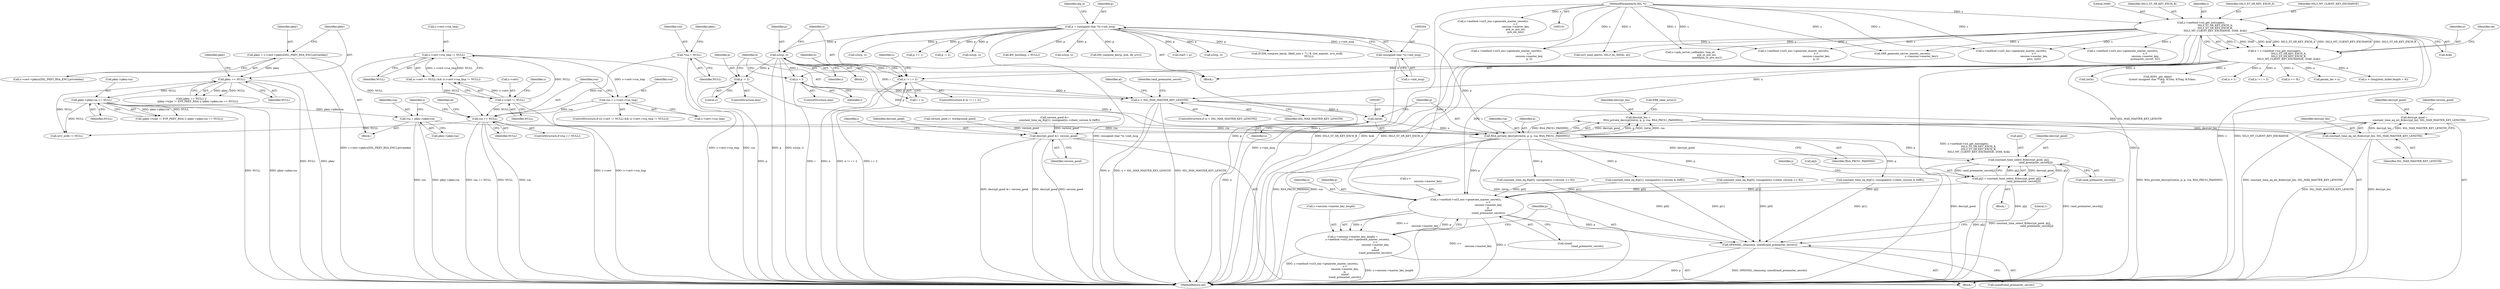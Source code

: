 digraph "0_openssl_3c66a669dfc7b3792f7af0758ea26fe8502ce70c@API" {
"1000394" [label="(Call,decrypt_good =\n            constant_time_eq_int_8(decrypt_len, SSL_MAX_MASTER_KEY_LENGTH))"];
"1000396" [label="(Call,constant_time_eq_int_8(decrypt_len, SSL_MAX_MASTER_KEY_LENGTH))"];
"1000383" [label="(Call,decrypt_len =\n            RSA_private_decrypt((int)n, p, p, rsa, RSA_PKCS1_PADDING))"];
"1000385" [label="(Call,RSA_private_decrypt((int)n, p, p, rsa, RSA_PKCS1_PADDING))"];
"1000386" [label="(Call,(int)n)"];
"1000364" [label="(Call,n < SSL_MAX_MASTER_KEY_LENGTH)"];
"1000360" [label="(Call,n = i)"];
"1000330" [label="(Call,n2s(p, i))"];
"1000201" [label="(Call,p = (unsigned char *)s->init_msg)"];
"1000203" [label="(Call,(unsigned char *)s->init_msg)"];
"1000184" [label="(Call,n = s->method->ssl_get_message(s,\n                                   SSL3_ST_SR_KEY_EXCH_A,\n                                   SSL3_ST_SR_KEY_EXCH_B,\n                                   SSL3_MT_CLIENT_KEY_EXCHANGE, 2048, &ok))"];
"1000186" [label="(Call,s->method->ssl_get_message(s,\n                                   SSL3_ST_SR_KEY_EXCH_A,\n                                   SSL3_ST_SR_KEY_EXCH_B,\n                                   SSL3_MT_CLIENT_KEY_EXCHANGE, 2048, &ok))"];
"1000142" [label="(MethodParameterIn,SSL *s)"];
"1000334" [label="(Call,n != i + 2)"];
"1000356" [label="(Call,p -= 2)"];
"1000310" [label="(Call,rsa = pkey->pkey.rsa)"];
"1000295" [label="(Call,pkey->pkey.rsa == NULL)"];
"1000286" [label="(Call,pkey == NULL)"];
"1000273" [label="(Call,pkey = s->cert->pkeys[SSL_PKEY_RSA_ENC].privatekey)"];
"1000260" [label="(Call,rsa == NULL)"];
"1000252" [label="(Call,rsa = s->cert->rsa_tmp)"];
"1000245" [label="(Call,s->cert->rsa_tmp != NULL)"];
"1000240" [label="(Call,s->cert != NULL)"];
"1000151" [label="(Call,*rsa = NULL)"];
"1000462" [label="(Call,decrypt_good &= version_good)"];
"1000480" [label="(Call,constant_time_select_8(decrypt_good, p[j],\n                                          rand_premaster_secret[j]))"];
"1000476" [label="(Call,p[j] = constant_time_select_8(decrypt_good, p[j],\n                                          rand_premaster_secret[j]))"];
"1000494" [label="(Call,s->method->ssl3_enc->generate_master_secret(s,\n                                                        s->\n                                                        session->master_key,\n                                                        p,\n                                                        sizeof\n                                                        (rand_premaster_secret)))"];
"1000488" [label="(Call,s->session->master_key_length =\n            s->method->ssl3_enc->generate_master_secret(s,\n                                                        s->\n                                                        session->master_key,\n                                                        p,\n                                                        sizeof\n                                                        (rand_premaster_secret)))"];
"1000504" [label="(Call,OPENSSL_cleanse(p, sizeof(rand_premaster_secret)))"];
"1002148" [label="(Call,srvr_ecdh != NULL)"];
"1000241" [label="(Call,s->cert)"];
"1000254" [label="(Call,s->cert->rsa_tmp)"];
"1002056" [label="(Call,start = p)"];
"1001566" [label="(Call,n2s(p, i))"];
"1000355" [label="(ControlStructure,else)"];
"1000383" [label="(Call,decrypt_len =\n            RSA_private_decrypt((int)n, p, p, rsa, RSA_PKCS1_PADDING))"];
"1000435" [label="(Call,constant_time_eq_8(p[0], (unsigned)(s->version >> 8)))"];
"1000494" [label="(Call,s->method->ssl3_enc->generate_master_secret(s,\n                                                        s->\n                                                        session->master_key,\n                                                        p,\n                                                        sizeof\n                                                        (rand_premaster_secret)))"];
"1000321" [label="(Identifier,s)"];
"1000482" [label="(Call,p[j])"];
"1000332" [label="(Identifier,i)"];
"1000152" [label="(Identifier,rsa)"];
"1000481" [label="(Identifier,decrypt_good)"];
"1001475" [label="(Call,ECDH_compute_key(p, (field_size + 7) / 8, clnt_ecpoint, srvr_ecdh,\n                             NULL))"];
"1000495" [label="(Identifier,s)"];
"1000262" [label="(Identifier,NULL)"];
"1000489" [label="(Call,s->session->master_key_length)"];
"1000344" [label="(Identifier,s)"];
"1001570" [label="(Call,n != i + 2)"];
"1000331" [label="(Identifier,p)"];
"1000463" [label="(Identifier,decrypt_good)"];
"1001616" [label="(Call,s->psk_server_callback(s, tmp_id,\n                                         psk_or_pre_ms,\n                                         sizeof(psk_or_pre_ms)))"];
"1000246" [label="(Call,s->cert->rsa_tmp)"];
"1000289" [label="(Call,(pkey->type != EVP_PKEY_RSA) || (pkey->pkey.rsa == NULL))"];
"1000188" [label="(Identifier,SSL3_ST_SR_KEY_EXCH_A)"];
"1000259" [label="(ControlStructure,if (rsa == NULL))"];
"1000356" [label="(Call,p -= 2)"];
"1000333" [label="(ControlStructure,if (n != i + 2))"];
"1000311" [label="(Identifier,rsa)"];
"1000292" [label="(Identifier,pkey)"];
"1000275" [label="(Call,s->cert->pkeys[SSL_PKEY_RSA_ENC].privatekey)"];
"1000394" [label="(Call,decrypt_good =\n            constant_time_eq_int_8(decrypt_len, SSL_MAX_MASTER_KEY_LENGTH))"];
"1000505" [label="(Identifier,p)"];
"1000310" [label="(Call,rsa = pkey->pkey.rsa)"];
"1002136" [label="(Literal,1)"];
"1000245" [label="(Call,s->cert->rsa_tmp != NULL)"];
"1000329" [label="(Block,)"];
"1000393" [label="(Call,ERR_clear_error())"];
"1000474" [label="(Identifier,j)"];
"1000501" [label="(Identifier,p)"];
"1000398" [label="(Identifier,SSL_MAX_MASTER_KEY_LENGTH)"];
"1000205" [label="(Call,s->init_msg)"];
"1000203" [label="(Call,(unsigned char *)s->init_msg)"];
"1000335" [label="(Identifier,n)"];
"1000287" [label="(Identifier,pkey)"];
"1000244" [label="(Identifier,NULL)"];
"1000476" [label="(Call,p[j] = constant_time_select_8(decrypt_good, p[j],\n                                          rand_premaster_secret[j]))"];
"1000190" [label="(Identifier,SSL3_MT_CLIENT_KEY_EXCHANGE)"];
"1000462" [label="(Call,decrypt_good &= version_good)"];
"1000459" [label="(Call,version_good |= workaround_good)"];
"1000334" [label="(Call,n != i + 2)"];
"1000788" [label="(Call,s->method->ssl3_enc->generate_master_secret(s,\n                                                        s->\n                                                        session->master_key,\n                                                        p, i))"];
"1000261" [label="(Identifier,rsa)"];
"1000358" [label="(Literal,2)"];
"1000202" [label="(Identifier,p)"];
"1000143" [label="(Block,)"];
"1001525" [label="(Call,s->method->ssl3_enc->generate_master_secret(s,\n                                                        s->\n                                                        session->master_key,\n                                                        p, i))"];
"1000285" [label="(Call,(pkey == NULL) ||\n                (pkey->type != EVP_PKEY_RSA) || (pkey->pkey.rsa == NULL))"];
"1000475" [label="(Block,)"];
"1000184" [label="(Call,n = s->method->ssl_get_message(s,\n                                   SSL3_ST_SR_KEY_EXCH_A,\n                                   SSL3_ST_SR_KEY_EXCH_B,\n                                   SSL3_MT_CLIENT_KEY_EXCHANGE, 2048, &ok))"];
"1000238" [label="(ControlStructure,if ((s->cert != NULL) && (s->cert->rsa_tmp != NULL)))"];
"1000504" [label="(Call,OPENSSL_cleanse(p, sizeof(rand_premaster_secret)))"];
"1000532" [label="(Call,n2s(p, i))"];
"1000191" [label="(Literal,2048)"];
"1000392" [label="(Identifier,RSA_PKCS1_PADDING)"];
"1000389" [label="(Identifier,p)"];
"1000301" [label="(Identifier,NULL)"];
"1000260" [label="(Call,rsa == NULL)"];
"1000397" [label="(Identifier,decrypt_len)"];
"1000273" [label="(Call,pkey = s->cert->pkeys[SSL_PKEY_RSA_ENC].privatekey)"];
"1001346" [label="(Call,n == 0L)"];
"1000288" [label="(Identifier,NULL)"];
"1001423" [label="(Call,p += 1)"];
"1000395" [label="(Identifier,decrypt_good)"];
"1000251" [label="(Identifier,NULL)"];
"1000575" [label="(Call,p -= 2)"];
"1002083" [label="(Call,s->method->ssl3_enc->generate_master_secret(s,\n                                                        s->\n                                                        session->master_key,\n                                                        premaster_secret, 32))"];
"1000414" [label="(Call,constant_time_eq_8(p[1], (unsigned)(s->client_version & 0xff)))"];
"1000847" [label="(Call,n2s(p, i))"];
"1001811" [label="(Call,param_len > n)"];
"1002138" [label="(Call,ssl3_send_alert(s, SSL3_AL_FATAL, al))"];
"1000192" [label="(Call,&ok)"];
"1000363" [label="(ControlStructure,if (n < SSL_MAX_MASTER_KEY_LENGTH))"];
"1000480" [label="(Call,constant_time_select_8(decrypt_good, p[j],\n                                          rand_premaster_secret[j]))"];
"1000856" [label="(Call,n < (long)(enc_ticket.length + 6))"];
"1000385" [label="(Call,RSA_private_decrypt((int)n, p, p, rsa, RSA_PKCS1_PADDING))"];
"1002163" [label="(MethodReturn,int)"];
"1000198" [label="(Call,(int)n)"];
"1000364" [label="(Call,n < SSL_MAX_MASTER_KEY_LENGTH)"];
"1000186" [label="(Call,s->method->ssl_get_message(s,\n                                   SSL3_ST_SR_KEY_EXCH_A,\n                                   SSL3_ST_SR_KEY_EXCH_B,\n                                   SSL3_MT_CLIENT_KEY_EXCHANGE, 2048, &ok))"];
"1001915" [label="(Call,SRP_generate_server_master_secret(s,\n                                               s->session->master_key))"];
"1000400" [label="(Identifier,version_good)"];
"1000330" [label="(Call,n2s(p, i))"];
"1000362" [label="(Identifier,i)"];
"1000366" [label="(Identifier,SSL_MAX_MASTER_KEY_LENGTH)"];
"1001194" [label="(Call,s->method->ssl3_enc->generate_master_secret(s,\n                                                        s->\n                                                        session->master_key,\n                                                        pms, outl))"];
"1000391" [label="(Identifier,rsa)"];
"1002031" [label="(Call,ASN1_get_object\n            ((const unsigned char **)&p, &Tlen, &Ttag, &Tclass,\n             n))"];
"1000153" [label="(Identifier,NULL)"];
"1000295" [label="(Call,pkey->pkey.rsa == NULL)"];
"1000185" [label="(Identifier,n)"];
"1000412" [label="(Call,version_good &=\n            constant_time_eq_8(p[1], (unsigned)(s->client_version & 0xff)))"];
"1000360" [label="(Call,n = i)"];
"1000265" [label="(Identifier,al)"];
"1000384" [label="(Identifier,decrypt_len)"];
"1000201" [label="(Call,p = (unsigned char *)s->init_msg)"];
"1000725" [label="(Call,BN_bin2bn(p, i, NULL))"];
"1000189" [label="(Identifier,SSL3_ST_SR_KEY_EXCH_B)"];
"1000390" [label="(Identifier,p)"];
"1000272" [label="(Block,)"];
"1000401" [label="(Call,constant_time_eq_8(p[0], (unsigned)(s->client_version >> 8)))"];
"1001802" [label="(Call,n2s(p, i))"];
"1000357" [label="(Identifier,p)"];
"1000223" [label="(Block,)"];
"1000296" [label="(Call,pkey->pkey.rsa)"];
"1000388" [label="(Identifier,n)"];
"1000274" [label="(Identifier,pkey)"];
"1000485" [label="(Call,rand_premaster_secret[j])"];
"1000448" [label="(Call,constant_time_eq_8(p[1], (unsigned)(s->version & 0xff)))"];
"1000187" [label="(Identifier,s)"];
"1000248" [label="(Identifier,s)"];
"1000488" [label="(Call,s->session->master_key_length =\n            s->method->ssl3_enc->generate_master_secret(s,\n                                                        s->\n                                                        session->master_key,\n                                                        p,\n                                                        sizeof\n                                                        (rand_premaster_secret)))"];
"1000365" [label="(Identifier,n)"];
"1000336" [label="(Call,i + 2)"];
"1000286" [label="(Call,pkey == NULL)"];
"1000464" [label="(Identifier,version_good)"];
"1000386" [label="(Call,(int)n)"];
"1000252" [label="(Call,rsa = s->cert->rsa_tmp)"];
"1000502" [label="(Call,sizeof\n                                                        (rand_premaster_secret))"];
"1000361" [label="(Identifier,n)"];
"1000496" [label="(Call,s->\n                                                        session->master_key)"];
"1000209" [label="(Identifier,alg_k)"];
"1000151" [label="(Call,*rsa = NULL)"];
"1000369" [label="(Identifier,al)"];
"1000253" [label="(Identifier,rsa)"];
"1000506" [label="(Call,sizeof(rand_premaster_secret))"];
"1000477" [label="(Call,p[j])"];
"1000240" [label="(Call,s->cert != NULL)"];
"1000396" [label="(Call,constant_time_eq_int_8(decrypt_len, SSL_MAX_MASTER_KEY_LENGTH))"];
"1000312" [label="(Call,pkey->pkey.rsa)"];
"1000467" [label="(Identifier,j)"];
"1000142" [label="(MethodParameterIn,SSL *s)"];
"1000359" [label="(ControlStructure,else)"];
"1000156" [label="(Identifier,pkey)"];
"1000378" [label="(Identifier,rand_premaster_secret)"];
"1000196" [label="(Identifier,ok)"];
"1000528" [label="(Call,n > 1)"];
"1000740" [label="(Call,DH_compute_key(p, pub, dh_srvr))"];
"1001773" [label="(Call,s->method->ssl3_enc->generate_master_secret(s,\n                                                        s->\n                                                        session->master_key,\n                                                        psk_or_pre_ms,\n                                                        pre_ms_len))"];
"1000239" [label="(Call,(s->cert != NULL) && (s->cert->rsa_tmp != NULL))"];
"1000394" -> "1000223"  [label="AST: "];
"1000394" -> "1000396"  [label="CFG: "];
"1000395" -> "1000394"  [label="AST: "];
"1000396" -> "1000394"  [label="AST: "];
"1000400" -> "1000394"  [label="CFG: "];
"1000394" -> "1002163"  [label="DDG: constant_time_eq_int_8(decrypt_len, SSL_MAX_MASTER_KEY_LENGTH)"];
"1000396" -> "1000394"  [label="DDG: decrypt_len"];
"1000396" -> "1000394"  [label="DDG: SSL_MAX_MASTER_KEY_LENGTH"];
"1000394" -> "1000462"  [label="DDG: decrypt_good"];
"1000396" -> "1000398"  [label="CFG: "];
"1000397" -> "1000396"  [label="AST: "];
"1000398" -> "1000396"  [label="AST: "];
"1000396" -> "1002163"  [label="DDG: decrypt_len"];
"1000396" -> "1002163"  [label="DDG: SSL_MAX_MASTER_KEY_LENGTH"];
"1000383" -> "1000396"  [label="DDG: decrypt_len"];
"1000364" -> "1000396"  [label="DDG: SSL_MAX_MASTER_KEY_LENGTH"];
"1000383" -> "1000223"  [label="AST: "];
"1000383" -> "1000385"  [label="CFG: "];
"1000384" -> "1000383"  [label="AST: "];
"1000385" -> "1000383"  [label="AST: "];
"1000393" -> "1000383"  [label="CFG: "];
"1000383" -> "1002163"  [label="DDG: RSA_private_decrypt((int)n, p, p, rsa, RSA_PKCS1_PADDING)"];
"1000385" -> "1000383"  [label="DDG: p"];
"1000385" -> "1000383"  [label="DDG: (int)n"];
"1000385" -> "1000383"  [label="DDG: rsa"];
"1000385" -> "1000383"  [label="DDG: RSA_PKCS1_PADDING"];
"1000385" -> "1000392"  [label="CFG: "];
"1000386" -> "1000385"  [label="AST: "];
"1000389" -> "1000385"  [label="AST: "];
"1000390" -> "1000385"  [label="AST: "];
"1000391" -> "1000385"  [label="AST: "];
"1000392" -> "1000385"  [label="AST: "];
"1000385" -> "1002163"  [label="DDG: RSA_PKCS1_PADDING"];
"1000385" -> "1002163"  [label="DDG: rsa"];
"1000385" -> "1002163"  [label="DDG: (int)n"];
"1000386" -> "1000385"  [label="DDG: n"];
"1000330" -> "1000385"  [label="DDG: p"];
"1000356" -> "1000385"  [label="DDG: p"];
"1000201" -> "1000385"  [label="DDG: p"];
"1000310" -> "1000385"  [label="DDG: rsa"];
"1000260" -> "1000385"  [label="DDG: rsa"];
"1000385" -> "1000401"  [label="DDG: p"];
"1000385" -> "1000414"  [label="DDG: p"];
"1000385" -> "1000435"  [label="DDG: p"];
"1000385" -> "1000448"  [label="DDG: p"];
"1000385" -> "1000480"  [label="DDG: p"];
"1000385" -> "1000494"  [label="DDG: p"];
"1000386" -> "1000388"  [label="CFG: "];
"1000387" -> "1000386"  [label="AST: "];
"1000388" -> "1000386"  [label="AST: "];
"1000389" -> "1000386"  [label="CFG: "];
"1000386" -> "1002163"  [label="DDG: n"];
"1000364" -> "1000386"  [label="DDG: n"];
"1000364" -> "1000363"  [label="AST: "];
"1000364" -> "1000366"  [label="CFG: "];
"1000365" -> "1000364"  [label="AST: "];
"1000366" -> "1000364"  [label="AST: "];
"1000369" -> "1000364"  [label="CFG: "];
"1000378" -> "1000364"  [label="CFG: "];
"1000364" -> "1002163"  [label="DDG: n"];
"1000364" -> "1002163"  [label="DDG: n < SSL_MAX_MASTER_KEY_LENGTH"];
"1000364" -> "1002163"  [label="DDG: SSL_MAX_MASTER_KEY_LENGTH"];
"1000360" -> "1000364"  [label="DDG: n"];
"1000184" -> "1000364"  [label="DDG: n"];
"1000334" -> "1000364"  [label="DDG: n"];
"1000360" -> "1000359"  [label="AST: "];
"1000360" -> "1000362"  [label="CFG: "];
"1000361" -> "1000360"  [label="AST: "];
"1000362" -> "1000360"  [label="AST: "];
"1000365" -> "1000360"  [label="CFG: "];
"1000360" -> "1002163"  [label="DDG: i"];
"1000330" -> "1000360"  [label="DDG: i"];
"1000330" -> "1000329"  [label="AST: "];
"1000330" -> "1000332"  [label="CFG: "];
"1000331" -> "1000330"  [label="AST: "];
"1000332" -> "1000330"  [label="AST: "];
"1000335" -> "1000330"  [label="CFG: "];
"1000330" -> "1002163"  [label="DDG: p"];
"1000330" -> "1002163"  [label="DDG: n2s(p, i)"];
"1000201" -> "1000330"  [label="DDG: p"];
"1000330" -> "1000334"  [label="DDG: i"];
"1000330" -> "1000336"  [label="DDG: i"];
"1000330" -> "1000356"  [label="DDG: p"];
"1000201" -> "1000143"  [label="AST: "];
"1000201" -> "1000203"  [label="CFG: "];
"1000202" -> "1000201"  [label="AST: "];
"1000203" -> "1000201"  [label="AST: "];
"1000209" -> "1000201"  [label="CFG: "];
"1000201" -> "1002163"  [label="DDG: (unsigned char *)s->init_msg"];
"1000201" -> "1002163"  [label="DDG: p"];
"1000203" -> "1000201"  [label="DDG: s->init_msg"];
"1000201" -> "1000532"  [label="DDG: p"];
"1000201" -> "1000575"  [label="DDG: p"];
"1000201" -> "1000725"  [label="DDG: p"];
"1000201" -> "1000740"  [label="DDG: p"];
"1000201" -> "1000847"  [label="DDG: p"];
"1000201" -> "1001423"  [label="DDG: p"];
"1000201" -> "1001475"  [label="DDG: p"];
"1000201" -> "1001566"  [label="DDG: p"];
"1000201" -> "1001802"  [label="DDG: p"];
"1000201" -> "1002056"  [label="DDG: p"];
"1000203" -> "1000205"  [label="CFG: "];
"1000204" -> "1000203"  [label="AST: "];
"1000205" -> "1000203"  [label="AST: "];
"1000203" -> "1002163"  [label="DDG: s->init_msg"];
"1000184" -> "1000143"  [label="AST: "];
"1000184" -> "1000186"  [label="CFG: "];
"1000185" -> "1000184"  [label="AST: "];
"1000186" -> "1000184"  [label="AST: "];
"1000196" -> "1000184"  [label="CFG: "];
"1000184" -> "1002163"  [label="DDG: s->method->ssl_get_message(s,\n                                   SSL3_ST_SR_KEY_EXCH_A,\n                                   SSL3_ST_SR_KEY_EXCH_B,\n                                   SSL3_MT_CLIENT_KEY_EXCHANGE, 2048, &ok)"];
"1000184" -> "1002163"  [label="DDG: n"];
"1000186" -> "1000184"  [label="DDG: s"];
"1000186" -> "1000184"  [label="DDG: 2048"];
"1000186" -> "1000184"  [label="DDG: &ok"];
"1000186" -> "1000184"  [label="DDG: SSL3_ST_SR_KEY_EXCH_A"];
"1000186" -> "1000184"  [label="DDG: SSL3_MT_CLIENT_KEY_EXCHANGE"];
"1000186" -> "1000184"  [label="DDG: SSL3_ST_SR_KEY_EXCH_B"];
"1000184" -> "1000198"  [label="DDG: n"];
"1000184" -> "1000334"  [label="DDG: n"];
"1000184" -> "1000528"  [label="DDG: n"];
"1000184" -> "1000856"  [label="DDG: n"];
"1000184" -> "1001346"  [label="DDG: n"];
"1000184" -> "1001570"  [label="DDG: n"];
"1000184" -> "1001811"  [label="DDG: n"];
"1000184" -> "1002031"  [label="DDG: n"];
"1000186" -> "1000192"  [label="CFG: "];
"1000187" -> "1000186"  [label="AST: "];
"1000188" -> "1000186"  [label="AST: "];
"1000189" -> "1000186"  [label="AST: "];
"1000190" -> "1000186"  [label="AST: "];
"1000191" -> "1000186"  [label="AST: "];
"1000192" -> "1000186"  [label="AST: "];
"1000186" -> "1002163"  [label="DDG: SSL3_ST_SR_KEY_EXCH_A"];
"1000186" -> "1002163"  [label="DDG: s"];
"1000186" -> "1002163"  [label="DDG: SSL3_MT_CLIENT_KEY_EXCHANGE"];
"1000186" -> "1002163"  [label="DDG: SSL3_ST_SR_KEY_EXCH_B"];
"1000186" -> "1002163"  [label="DDG: &ok"];
"1000142" -> "1000186"  [label="DDG: s"];
"1000186" -> "1000494"  [label="DDG: s"];
"1000186" -> "1000788"  [label="DDG: s"];
"1000186" -> "1001194"  [label="DDG: s"];
"1000186" -> "1001525"  [label="DDG: s"];
"1000186" -> "1001616"  [label="DDG: s"];
"1000186" -> "1001915"  [label="DDG: s"];
"1000186" -> "1002083"  [label="DDG: s"];
"1000186" -> "1002138"  [label="DDG: s"];
"1000142" -> "1000141"  [label="AST: "];
"1000142" -> "1002163"  [label="DDG: s"];
"1000142" -> "1000494"  [label="DDG: s"];
"1000142" -> "1000788"  [label="DDG: s"];
"1000142" -> "1001194"  [label="DDG: s"];
"1000142" -> "1001525"  [label="DDG: s"];
"1000142" -> "1001616"  [label="DDG: s"];
"1000142" -> "1001773"  [label="DDG: s"];
"1000142" -> "1001915"  [label="DDG: s"];
"1000142" -> "1002083"  [label="DDG: s"];
"1000142" -> "1002138"  [label="DDG: s"];
"1000334" -> "1000333"  [label="AST: "];
"1000334" -> "1000336"  [label="CFG: "];
"1000335" -> "1000334"  [label="AST: "];
"1000336" -> "1000334"  [label="AST: "];
"1000344" -> "1000334"  [label="CFG: "];
"1000361" -> "1000334"  [label="CFG: "];
"1000334" -> "1002163"  [label="DDG: n != i + 2"];
"1000334" -> "1002163"  [label="DDG: i + 2"];
"1000334" -> "1002163"  [label="DDG: n"];
"1000356" -> "1000355"  [label="AST: "];
"1000356" -> "1000358"  [label="CFG: "];
"1000357" -> "1000356"  [label="AST: "];
"1000358" -> "1000356"  [label="AST: "];
"1000365" -> "1000356"  [label="CFG: "];
"1000356" -> "1002163"  [label="DDG: p"];
"1000310" -> "1000272"  [label="AST: "];
"1000310" -> "1000312"  [label="CFG: "];
"1000311" -> "1000310"  [label="AST: "];
"1000312" -> "1000310"  [label="AST: "];
"1000321" -> "1000310"  [label="CFG: "];
"1000310" -> "1002163"  [label="DDG: pkey->pkey.rsa"];
"1000310" -> "1002163"  [label="DDG: rsa"];
"1000295" -> "1000310"  [label="DDG: pkey->pkey.rsa"];
"1000295" -> "1000289"  [label="AST: "];
"1000295" -> "1000301"  [label="CFG: "];
"1000296" -> "1000295"  [label="AST: "];
"1000301" -> "1000295"  [label="AST: "];
"1000289" -> "1000295"  [label="CFG: "];
"1000295" -> "1002163"  [label="DDG: pkey->pkey.rsa"];
"1000295" -> "1002163"  [label="DDG: NULL"];
"1000295" -> "1000289"  [label="DDG: pkey->pkey.rsa"];
"1000295" -> "1000289"  [label="DDG: NULL"];
"1000286" -> "1000295"  [label="DDG: NULL"];
"1000295" -> "1002148"  [label="DDG: NULL"];
"1000286" -> "1000285"  [label="AST: "];
"1000286" -> "1000288"  [label="CFG: "];
"1000287" -> "1000286"  [label="AST: "];
"1000288" -> "1000286"  [label="AST: "];
"1000292" -> "1000286"  [label="CFG: "];
"1000285" -> "1000286"  [label="CFG: "];
"1000286" -> "1002163"  [label="DDG: pkey"];
"1000286" -> "1002163"  [label="DDG: NULL"];
"1000286" -> "1000285"  [label="DDG: pkey"];
"1000286" -> "1000285"  [label="DDG: NULL"];
"1000273" -> "1000286"  [label="DDG: pkey"];
"1000286" -> "1002148"  [label="DDG: NULL"];
"1000273" -> "1000272"  [label="AST: "];
"1000273" -> "1000275"  [label="CFG: "];
"1000274" -> "1000273"  [label="AST: "];
"1000275" -> "1000273"  [label="AST: "];
"1000287" -> "1000273"  [label="CFG: "];
"1000273" -> "1002163"  [label="DDG: s->cert->pkeys[SSL_PKEY_RSA_ENC].privatekey"];
"1000260" -> "1000259"  [label="AST: "];
"1000260" -> "1000262"  [label="CFG: "];
"1000261" -> "1000260"  [label="AST: "];
"1000262" -> "1000260"  [label="AST: "];
"1000265" -> "1000260"  [label="CFG: "];
"1000321" -> "1000260"  [label="CFG: "];
"1000260" -> "1002163"  [label="DDG: rsa == NULL"];
"1000260" -> "1002163"  [label="DDG: NULL"];
"1000260" -> "1002163"  [label="DDG: rsa"];
"1000252" -> "1000260"  [label="DDG: rsa"];
"1000151" -> "1000260"  [label="DDG: rsa"];
"1000245" -> "1000260"  [label="DDG: NULL"];
"1000240" -> "1000260"  [label="DDG: NULL"];
"1000260" -> "1002148"  [label="DDG: NULL"];
"1000252" -> "1000238"  [label="AST: "];
"1000252" -> "1000254"  [label="CFG: "];
"1000253" -> "1000252"  [label="AST: "];
"1000254" -> "1000252"  [label="AST: "];
"1000261" -> "1000252"  [label="CFG: "];
"1000252" -> "1002163"  [label="DDG: s->cert->rsa_tmp"];
"1000245" -> "1000252"  [label="DDG: s->cert->rsa_tmp"];
"1000245" -> "1000239"  [label="AST: "];
"1000245" -> "1000251"  [label="CFG: "];
"1000246" -> "1000245"  [label="AST: "];
"1000251" -> "1000245"  [label="AST: "];
"1000239" -> "1000245"  [label="CFG: "];
"1000245" -> "1002163"  [label="DDG: s->cert->rsa_tmp"];
"1000245" -> "1000239"  [label="DDG: s->cert->rsa_tmp"];
"1000245" -> "1000239"  [label="DDG: NULL"];
"1000240" -> "1000245"  [label="DDG: NULL"];
"1000240" -> "1000239"  [label="AST: "];
"1000240" -> "1000244"  [label="CFG: "];
"1000241" -> "1000240"  [label="AST: "];
"1000244" -> "1000240"  [label="AST: "];
"1000248" -> "1000240"  [label="CFG: "];
"1000239" -> "1000240"  [label="CFG: "];
"1000240" -> "1002163"  [label="DDG: s->cert"];
"1000240" -> "1000239"  [label="DDG: s->cert"];
"1000240" -> "1000239"  [label="DDG: NULL"];
"1000151" -> "1000143"  [label="AST: "];
"1000151" -> "1000153"  [label="CFG: "];
"1000152" -> "1000151"  [label="AST: "];
"1000153" -> "1000151"  [label="AST: "];
"1000156" -> "1000151"  [label="CFG: "];
"1000151" -> "1002163"  [label="DDG: rsa"];
"1000462" -> "1000223"  [label="AST: "];
"1000462" -> "1000464"  [label="CFG: "];
"1000463" -> "1000462"  [label="AST: "];
"1000464" -> "1000462"  [label="AST: "];
"1000467" -> "1000462"  [label="CFG: "];
"1000462" -> "1002163"  [label="DDG: decrypt_good"];
"1000462" -> "1002163"  [label="DDG: version_good"];
"1000462" -> "1002163"  [label="DDG: decrypt_good &= version_good"];
"1000459" -> "1000462"  [label="DDG: version_good"];
"1000412" -> "1000462"  [label="DDG: version_good"];
"1000462" -> "1000480"  [label="DDG: decrypt_good"];
"1000480" -> "1000476"  [label="AST: "];
"1000480" -> "1000485"  [label="CFG: "];
"1000481" -> "1000480"  [label="AST: "];
"1000482" -> "1000480"  [label="AST: "];
"1000485" -> "1000480"  [label="AST: "];
"1000476" -> "1000480"  [label="CFG: "];
"1000480" -> "1002163"  [label="DDG: decrypt_good"];
"1000480" -> "1002163"  [label="DDG: rand_premaster_secret[j]"];
"1000480" -> "1000476"  [label="DDG: decrypt_good"];
"1000480" -> "1000476"  [label="DDG: p[j]"];
"1000480" -> "1000476"  [label="DDG: rand_premaster_secret[j]"];
"1000476" -> "1000480"  [label="DDG: p[j]"];
"1000476" -> "1000475"  [label="AST: "];
"1000477" -> "1000476"  [label="AST: "];
"1000474" -> "1000476"  [label="CFG: "];
"1000476" -> "1002163"  [label="DDG: p[j]"];
"1000476" -> "1002163"  [label="DDG: constant_time_select_8(decrypt_good, p[j],\n                                          rand_premaster_secret[j])"];
"1000476" -> "1000494"  [label="DDG: p[j]"];
"1000476" -> "1000504"  [label="DDG: p[j]"];
"1000494" -> "1000488"  [label="AST: "];
"1000494" -> "1000502"  [label="CFG: "];
"1000495" -> "1000494"  [label="AST: "];
"1000496" -> "1000494"  [label="AST: "];
"1000501" -> "1000494"  [label="AST: "];
"1000502" -> "1000494"  [label="AST: "];
"1000488" -> "1000494"  [label="CFG: "];
"1000494" -> "1002163"  [label="DDG: s->\n                                                        session->master_key"];
"1000494" -> "1002163"  [label="DDG: s"];
"1000494" -> "1000488"  [label="DDG: s"];
"1000494" -> "1000488"  [label="DDG: s->\n                                                        session->master_key"];
"1000494" -> "1000488"  [label="DDG: p"];
"1000435" -> "1000494"  [label="DDG: p[0]"];
"1000401" -> "1000494"  [label="DDG: p[0]"];
"1000414" -> "1000494"  [label="DDG: p[1]"];
"1000448" -> "1000494"  [label="DDG: p[1]"];
"1000494" -> "1000504"  [label="DDG: p"];
"1000488" -> "1000223"  [label="AST: "];
"1000489" -> "1000488"  [label="AST: "];
"1000505" -> "1000488"  [label="CFG: "];
"1000488" -> "1002163"  [label="DDG: s->session->master_key_length"];
"1000488" -> "1002163"  [label="DDG: s->method->ssl3_enc->generate_master_secret(s,\n                                                        s->\n                                                        session->master_key,\n                                                        p,\n                                                        sizeof\n                                                        (rand_premaster_secret))"];
"1000504" -> "1000223"  [label="AST: "];
"1000504" -> "1000506"  [label="CFG: "];
"1000505" -> "1000504"  [label="AST: "];
"1000506" -> "1000504"  [label="AST: "];
"1002136" -> "1000504"  [label="CFG: "];
"1000504" -> "1002163"  [label="DDG: p"];
"1000504" -> "1002163"  [label="DDG: OPENSSL_cleanse(p, sizeof(rand_premaster_secret))"];
"1000435" -> "1000504"  [label="DDG: p[0]"];
"1000401" -> "1000504"  [label="DDG: p[0]"];
"1000414" -> "1000504"  [label="DDG: p[1]"];
"1000448" -> "1000504"  [label="DDG: p[1]"];
}
